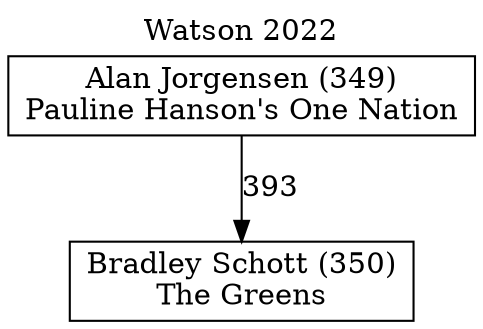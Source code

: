 // House preference flow
digraph "Bradley Schott (350)_Watson_2022" {
	graph [label="Watson 2022" labelloc=t mclimit=10]
	node [shape=box]
	"Alan Jorgensen (349)" [label="Alan Jorgensen (349)
Pauline Hanson's One Nation"]
	"Bradley Schott (350)" [label="Bradley Schott (350)
The Greens"]
	"Alan Jorgensen (349)" -> "Bradley Schott (350)" [label=393]
}
